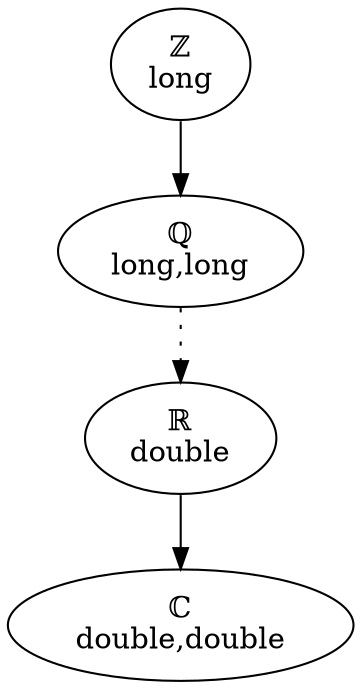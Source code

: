 digraph foo {
// ℂℕℚℝℤℿ⅀ℾ
   Z [ label="ℤ\nlong" ]
   Q [ label="ℚ\nlong,long" ]
   R [ label="ℝ\ndouble" ]
   C [ label="ℂ\ndouble,double" ]

   Z -> Q
   Q -> R [ style=dotted ]
   R -> C
}

/*
Z+-*Z -> Z
Z/Z -> Q
trans(Z) -> R or C
root(Z) -> C
*/
